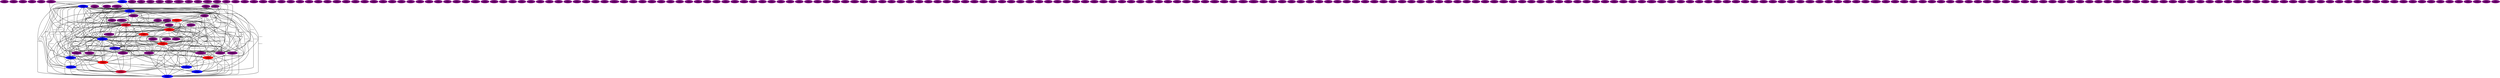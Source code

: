 graph breastw {
    edge[style=solid, penwidth="5", labeldistance="10"]
    00100001010 [label="00100001010\ncardinality 1\nradius 0.00000000e+00\nlfd 1.00000000e+00", color="#7E0080", style="filled"]
    001001010101001010 [label="001001010101001010\ncardinality 1\nradius 0.00000000e+00\nlfd 1.00000000e+00", color="#7E0080", style="filled"]
    010010100101001 [label="010010100101001\ncardinality 1\nradius 0.00000000e+00\nlfd 1.00000000e+00", color="#7E0080", style="filled"]
    01010100100 [label="01010100100\ncardinality 1\nradius 0.00000000e+00\nlfd 1.00000000e+00", color="#7E0080", style="filled"]
    00101010010010 [label="00101010010010\ncardinality 1\nradius 0.00000000e+00\nlfd 1.00000000e+00", color="#7E0080", style="filled"]
    0101010101010100100001 [label="0101010101010100100001\ncardinality 1\nradius 0.00000000e+00\nlfd 1.00000000e+00", color="#7E0080", style="filled"]
    00100010010 [label="00100010010\ncardinality 1\nradius 0.00000000e+00\nlfd 1.00000000e+00", color="#7E0080", style="filled"]
    000001 [label="000001\ncardinality 1\nradius 0.00000000e+00\nlfd 1.00000000e+00", color="#7E0080", style="filled"]
    0101001000101 [label="0101001000101\ncardinality 1\nradius 0.00000000e+00\nlfd 1.00000000e+00", color="#7E0080", style="filled"]
    00100101000 [label="00100101000\ncardinality 1\nradius 0.00000000e+00\nlfd 1.00000000e+00", color="#7E0080", style="filled"]
    0010010000101 [label="0010010000101\ncardinality 1\nradius 0.00000000e+00\nlfd 1.00000000e+00", color="#7E0080", style="filled"]
    00101010101010101010101 [label="00101010101010101010101\ncardinality 1\nradius 0.00000000e+00\nlfd 1.00000000e+00", color="#7E0080", style="filled"]
    01010101010101010100001 [label="01010101010101010100001\ncardinality 1\nradius 0.00000000e+00\nlfd 1.00000000e+00", color="#7E0080", style="filled"]
    010001000 [label="010001000\ncardinality 1\nradius 0.00000000e+00\nlfd 1.00000000e+00", color="#7E0080", style="filled"]
    001010101010101001 [label="001010101010101001\ncardinality 1\nradius 0.00000000e+00\nlfd 1.00000000e+00", color="#7E0080", style="filled"]
    001010010101010101010 [label="001010010101010101010\ncardinality 1\nradius 0.00000000e+00\nlfd 1.00000000e+00", color="#7E0080", style="filled"]
    01001010101010010 [label="01001010101010010\ncardinality 1\nradius 0.00000000e+00\nlfd 1.00000000e+00", color="#7E0080", style="filled"]
    00100100100 [label="00100100100\ncardinality 1\nradius 0.00000000e+00\nlfd 1.00000000e+00", color="#7E0080", style="filled"]
    01000010101010101 [label="01000010101010101\ncardinality 1\nradius 0.00000000e+00\nlfd 1.00000000e+00", color="#7E0080", style="filled"]
    010001010 [label="010001010\ncardinality 1\nradius 0.00000000e+00\nlfd 1.00000000e+00", color="#7E0080", style="filled"]
    01001000 [label="01001000\ncardinality 1\nradius 0.00000000e+00\nlfd 1.00000000e+00", color="#7E0080", style="filled"]
    0010001010010 [label="0010001010010\ncardinality 1\nradius 0.00000000e+00\nlfd 1.00000000e+00", color="#7E0080", style="filled"]
    0101010100 [label="0101010100\ncardinality 1\nradius 0.00000000e+00\nlfd 1.00000000e+00", color="#7E0080", style="filled"]
    01001010100010 [label="01001010100010\ncardinality 1\nradius 0.00000000e+00\nlfd 1.00000000e+00", color="#7E0080", style="filled"]
    010010100010 [label="010010100010\ncardinality 1\nradius 0.00000000e+00\nlfd 1.00000000e+00", color="#7E0080", style="filled"]
    01010100010 [label="01010100010\ncardinality 1\nradius 0.00000000e+00\nlfd 1.00000000e+00", color="#7E0080", style="filled"]
    010101010010 [label="010101010010\ncardinality 1\nradius 0.00000000e+00\nlfd 1.00000000e+00", color="#7E0080", style="filled"]
    01010010101010101 [label="01010010101010101\ncardinality 1\nradius 0.00000000e+00\nlfd 1.00000000e+00", color="#7E0080", style="filled"]
    010010101010101010 [label="010010101010101010\ncardinality 1\nradius 0.00000000e+00\nlfd 1.00000000e+00", color="#7E0080", style="filled"]
    010101010010101010 [label="010101010010101010\ncardinality 1\nradius 0.00000000e+00\nlfd 1.00000000e+00", color="#7E0080", style="filled"]
    00100101010101001010 [label="00100101010101001010\ncardinality 1\nradius 0.00000000e+00\nlfd 1.00000000e+00", color="#7E0080", style="filled"]
    010010100101010 [label="010010100101010\ncardinality 1\nradius 0.00000000e+00\nlfd 1.00000000e+00", color="#7E0080", style="filled"]
    0100010101001 [label="0100010101001\ncardinality 2\nradius 0.00000000e+00\nlfd 1.00000000e+00", color="#7E0080", style="filled"]
    0100010010100 [label="0100010010100\ncardinality 1\nradius 0.00000000e+00\nlfd 1.00000000e+00", color="#7E0080", style="filled"]
    00101010100101010 [label="00101010100101010\ncardinality 1\nradius 0.00000000e+00\nlfd 1.00000000e+00", color="#7E0080", style="filled"]
    001010000 [label="001010000\ncardinality 1\nradius 0.00000000e+00\nlfd 1.00000000e+00", color="#7E0080", style="filled"]
    010100100010 [label="010100100010\ncardinality 1\nradius 0.00000000e+00\nlfd 1.00000000e+00", color="#7E0080", style="filled"]
    01010100100101 [label="01010100100101\ncardinality 1\nradius 0.00000000e+00\nlfd 1.00000000e+00", color="#7E0080", style="filled"]
    0100010001 [label="0100010001\ncardinality 1\nradius 0.00000000e+00\nlfd 1.00000000e+00", color="#7E0080", style="filled"]
    001010010001 [label="001010010001\ncardinality 1\nradius 0.00000000e+00\nlfd 1.00000000e+00", color="#7E0080", style="filled"]
    01010100101010 [label="01010100101010\ncardinality 1\nradius 0.00000000e+00\nlfd 1.00000000e+00", color="#7E0080", style="filled"]
    00101010010010101 [label="00101010010010101\ncardinality 1\nradius 0.00000000e+00\nlfd 1.00000000e+00", color="#7E0080", style="filled"]
    000101010101 [label="000101010101\ncardinality 1\nradius 0.00000000e+00\nlfd 1.00000000e+00", color="#7E0080", style="filled"]
    00101010001010101 [label="00101010001010101\ncardinality 1\nradius 0.00000000e+00\nlfd 1.00000000e+00", color="#7E0080", style="filled"]
    00100100010010 [label="00100100010010\ncardinality 1\nradius 0.00000000e+00\nlfd 1.00000000e+00", color="#7E0080", style="filled"]
    010101010100101010101 [label="010101010100101010101\ncardinality 1\nradius 0.00000000e+00\nlfd 1.00000000e+00", color="#7E0080", style="filled"]
    010101010101010010100101 [label="010101010101010010100101\ncardinality 14\nradius 3.87298335e+00\nlfd 1.48542683e+00", color="#FE0000", style="filled"]
    0010101010101001 [label="0010101010101001\ncardinality 1\nradius 0.00000000e+00\nlfd 1.00000000e+00", color="#7E0080", style="filled"]
    001001010101010010 [label="001001010101010010\ncardinality 1\nradius 0.00000000e+00\nlfd 1.00000000e+00", color="#7E0080", style="filled"]
    0010010100101010 [label="0010010100101010\ncardinality 1\nradius 0.00000000e+00\nlfd 1.00000000e+00", color="#7E0080", style="filled"]
    01001001010 [label="01001001010\ncardinality 1\nradius 0.00000000e+00\nlfd 1.00000000e+00", color="#7E0080", style="filled"]
    010010101001010101 [label="010010101001010101\ncardinality 1\nradius 0.00000000e+00\nlfd 1.00000000e+00", color="#7E0080", style="filled"]
    010101010101010010010101 [label="010101010101010010010101\ncardinality 22\nradius 4.35889894e+00\nlfd 6.52076697e-01", color="#0400FA", style="filled"]
    0101010101010100101000 [label="0101010101010100101000\ncardinality 2\nradius 2.23606798e+00\nlfd 1.00000000e+00", color="#7E0080", style="filled"]
    0010010100100101 [label="0010010100100101\ncardinality 1\nradius 0.00000000e+00\nlfd 1.00000000e+00", color="#7E0080", style="filled"]
    010101001010 [label="010101001010\ncardinality 1\nradius 0.00000000e+00\nlfd 1.00000000e+00", color="#7E0080", style="filled"]
    00010101010 [label="00010101010\ncardinality 1\nradius 0.00000000e+00\nlfd 1.00000000e+00", color="#7E0080", style="filled"]
    00100010101001 [label="00100010101001\ncardinality 1\nradius 0.00000000e+00\nlfd 1.00000000e+00", color="#7E0080", style="filled"]
    010010100101010101 [label="010010100101010101\ncardinality 1\nradius 0.00000000e+00\nlfd 1.00000000e+00", color="#7E0080", style="filled"]
    0010010101010010101 [label="0010010101010010101\ncardinality 1\nradius 0.00000000e+00\nlfd 1.00000000e+00", color="#7E0080", style="filled"]
    0101010101010100101010101 [label="0101010101010100101010101\ncardinality 16\nradius 3.46410162e+00\nlfd 8.30074999e-01", color="#2500D9", style="filled"]
    0001001 [label="0001001\ncardinality 1\nradius 0.00000000e+00\nlfd 1.00000000e+00", color="#7E0080", style="filled"]
    00101010010100101 [label="00101010010100101\ncardinality 1\nradius 0.00000000e+00\nlfd 1.00000000e+00", color="#7E0080", style="filled"]
    00101000101001 [label="00101000101001\ncardinality 1\nradius 0.00000000e+00\nlfd 1.00000000e+00", color="#7E0080", style="filled"]
    0100010101010101010101 [label="0100010101010101010101\ncardinality 1\nradius 0.00000000e+00\nlfd 1.00000000e+00", color="#7E0080", style="filled"]
    001001000010 [label="001001000010\ncardinality 1\nradius 0.00000000e+00\nlfd 1.00000000e+00", color="#7E0080", style="filled"]
    0101010101000 [label="0101010101000\ncardinality 1\nradius 0.00000000e+00\nlfd 1.00000000e+00", color="#7E0080", style="filled"]
    010010100010101 [label="010010100010101\ncardinality 1\nradius 0.00000000e+00\nlfd 1.00000000e+00", color="#7E0080", style="filled"]
    00101010101010101010 [label="00101010101010101010\ncardinality 1\nradius 0.00000000e+00\nlfd 1.00000000e+00", color="#7E0080", style="filled"]
    010010101001010 [label="010010101001010\ncardinality 1\nradius 0.00000000e+00\nlfd 1.00000000e+00", color="#7E0080", style="filled"]
    01000010101010 [label="01000010101010\ncardinality 1\nradius 0.00000000e+00\nlfd 1.00000000e+00", color="#7E0080", style="filled"]
    0010101010100101010 [label="0010101010100101010\ncardinality 1\nradius 0.00000000e+00\nlfd 1.00000000e+00", color="#7E0080", style="filled"]
    010010010101 [label="010010010101\ncardinality 1\nradius 0.00000000e+00\nlfd 1.00000000e+00", color="#7E0080", style="filled"]
    001000100101 [label="001000100101\ncardinality 1\nradius 0.00000000e+00\nlfd 1.00000000e+00", color="#7E0080", style="filled"]
    01000101010001 [label="01000101010001\ncardinality 1\nradius 0.00000000e+00\nlfd 1.00000000e+00", color="#7E0080", style="filled"]
    00101000101010 [label="00101000101010\ncardinality 1\nradius 0.00000000e+00\nlfd 1.00000000e+00", color="#7E0080", style="filled"]
    000101010 [label="000101010\ncardinality 1\nradius 0.00000000e+00\nlfd 1.00000000e+00", color="#7E0080", style="filled"]
    010101001010101 [label="010101001010101\ncardinality 1\nradius 0.00000000e+00\nlfd 1.00000000e+00", color="#7E0080", style="filled"]
    010101010101010101010100 [label="010101010101010101010100\ncardinality 5\nradius 1.73205081e+00\nlfd 2.32192809e+00", color="#FE0000", style="filled"]
    001010010010 [label="001010010010\ncardinality 1\nradius 0.00000000e+00\nlfd 1.00000000e+00", color="#7E0080", style="filled"]
    001001000101010 [label="001001000101010\ncardinality 1\nradius 0.00000000e+00\nlfd 1.00000000e+00", color="#7E0080", style="filled"]
    010101010101010010000 [label="010101010101010010000\ncardinality 1\nradius 0.00000000e+00\nlfd 1.00000000e+00", color="#7E0080", style="filled"]
    01001001001 [label="01001001001\ncardinality 1\nradius 0.00000000e+00\nlfd 1.00000000e+00", color="#7E0080", style="filled"]
    0101010101010010 [label="0101010101010010\ncardinality 1\nradius 0.00000000e+00\nlfd 1.00000000e+00", color="#7E0080", style="filled"]
    010101010101001010 [label="010101010101001010\ncardinality 1\nradius 0.00000000e+00\nlfd 1.00000000e+00", color="#7E0080", style="filled"]
    0100100100 [label="0100100100\ncardinality 1\nradius 0.00000000e+00\nlfd 1.00000000e+00", color="#7E0080", style="filled"]
    01010101010001010 [label="01010101010001010\ncardinality 1\nradius 0.00000000e+00\nlfd 1.00000000e+00", color="#7E0080", style="filled"]
    001001000100101 [label="001001000100101\ncardinality 1\nradius 0.00000000e+00\nlfd 1.00000000e+00", color="#7E0080", style="filled"]
    01010101010101010101010101 [label="01010101010101010101010101\ncardinality 94\nradius 2.23606798e+00\nlfd 6.23851514e-01", color="#0200FC", style="filled"]
    0100101010101010 [label="0100101010101010\ncardinality 1\nradius 0.00000000e+00\nlfd 1.00000000e+00", color="#7E0080", style="filled"]
    0010100101001010 [label="0010100101001010\ncardinality 1\nradius 0.00000000e+00\nlfd 1.00000000e+00", color="#7E0080", style="filled"]
    00101010100010 [label="00101010100010\ncardinality 1\nradius 0.00000000e+00\nlfd 1.00000000e+00", color="#7E0080", style="filled"]
    0101010101010101010100101 [label="0101010101010101010100101\ncardinality 2\nradius 1.41421356e+00\nlfd 1.00000000e+00", color="#7E0080", style="filled"]
    0100010101010101010 [label="0100010101010101010\ncardinality 1\nradius 0.00000000e+00\nlfd 1.00000000e+00", color="#7E0080", style="filled"]
    01001010010101010 [label="01001010010101010\ncardinality 1\nradius 0.00000000e+00\nlfd 1.00000000e+00", color="#7E0080", style="filled"]
    00100101010101010101 [label="00100101010101010101\ncardinality 1\nradius 0.00000000e+00\nlfd 1.00000000e+00", color="#7E0080", style="filled"]
    01010101001010101010 [label="01010101001010101010\ncardinality 1\nradius 0.00000000e+00\nlfd 1.00000000e+00", color="#7E0080", style="filled"]
    01010001010 [label="01010001010\ncardinality 1\nradius 0.00000000e+00\nlfd 1.00000000e+00", color="#7E0080", style="filled"]
    0101010001010 [label="0101010001010\ncardinality 1\nradius 0.00000000e+00\nlfd 1.00000000e+00", color="#7E0080", style="filled"]
    00100000101 [label="00100000101\ncardinality 1\nradius 0.00000000e+00\nlfd 1.00000000e+00", color="#7E0080", style="filled"]
    0000101 [label="0000101\ncardinality 1\nradius 0.00000000e+00\nlfd 1.00000000e+00", color="#7E0080", style="filled"]
    0100000 [label="0100000\ncardinality 1\nradius 0.00000000e+00\nlfd 1.00000000e+00", color="#7E0080", style="filled"]
    001010100101010 [label="001010100101010\ncardinality 1\nradius 0.00000000e+00\nlfd 1.00000000e+00", color="#7E0080", style="filled"]
    0100010101010100 [label="0100010101010100\ncardinality 1\nradius 0.00000000e+00\nlfd 1.00000000e+00", color="#7E0080", style="filled"]
    0101010101010001 [label="0101010101010001\ncardinality 1\nradius 0.00000000e+00\nlfd 1.00000000e+00", color="#7E0080", style="filled"]
    001001010100101 [label="001001010100101\ncardinality 1\nradius 0.00000000e+00\nlfd 1.00000000e+00", color="#7E0080", style="filled"]
    00101010100100 [label="00101010100100\ncardinality 1\nradius 0.00000000e+00\nlfd 1.00000000e+00", color="#7E0080", style="filled"]
    00100010100101 [label="00100010100101\ncardinality 1\nradius 0.00000000e+00\nlfd 1.00000000e+00", color="#7E0080", style="filled"]
    0010100100101 [label="0010100100101\ncardinality 1\nradius 0.00000000e+00\nlfd 1.00000000e+00", color="#7E0080", style="filled"]
    0100010101010 [label="0100010101010\ncardinality 1\nradius 0.00000000e+00\nlfd 1.00000000e+00", color="#7E0080", style="filled"]
    010101010010100 [label="010101010010100\ncardinality 1\nradius 0.00000000e+00\nlfd 1.00000000e+00", color="#7E0080", style="filled"]
    010010101000 [label="010010101000\ncardinality 1\nradius 0.00000000e+00\nlfd 1.00000000e+00", color="#7E0080", style="filled"]
    00101001000 [label="00101001000\ncardinality 1\nradius 0.00000000e+00\nlfd 1.00000000e+00", color="#7E0080", style="filled"]
    01010101010101001010010 [label="01010101010101001010010\ncardinality 9\nradius 4.00000000e+00\nlfd 1.16992500e+00", color="#D80026", style="filled"]
    01010101010101001010001 [label="01010101010101001010001\ncardinality 15\nradius 3.31662479e+00\nlfd 2.32192809e+00", color="#FE0000", style="filled"]
    01010101010101001001001 [label="01010101010101001001001\ncardinality 1\nradius 0.00000000e+00\nlfd 1.00000000e+00", color="#7E0080", style="filled"]
    00101001010100101 [label="00101001010100101\ncardinality 1\nradius 0.00000000e+00\nlfd 1.00000000e+00", color="#7E0080", style="filled"]
    0101010010010 [label="0101010010010\ncardinality 1\nradius 0.00000000e+00\nlfd 1.00000000e+00", color="#7E0080", style="filled"]
    001001010101000 [label="001001010101000\ncardinality 1\nradius 0.00000000e+00\nlfd 1.00000000e+00", color="#7E0080", style="filled"]
    010100101010 [label="010100101010\ncardinality 1\nradius 0.00000000e+00\nlfd 1.00000000e+00", color="#7E0080", style="filled"]
    01010101010101010010 [label="01010101010101010010\ncardinality 1\nradius 0.00000000e+00\nlfd 1.00000000e+00", color="#7E0080", style="filled"]
    010101010101010101001001 [label="010101010101010101001001\ncardinality 27\nradius 1.41421356e+00\nlfd 1.43295941e+00", color="#FD0001", style="filled"]
    00101010100001 [label="00101010100001\ncardinality 1\nradius 0.00000000e+00\nlfd 1.00000000e+00", color="#7E0080", style="filled"]
    001010101001001 [label="001010101001001\ncardinality 1\nradius 0.00000000e+00\nlfd 1.00000000e+00", color="#7E0080", style="filled"]
    01001010100101010 [label="01001010100101010\ncardinality 1\nradius 0.00000000e+00\nlfd 1.00000000e+00", color="#7E0080", style="filled"]
    001010010101010010 [label="001010010101010010\ncardinality 1\nradius 0.00000000e+00\nlfd 1.00000000e+00", color="#7E0080", style="filled"]
    010101010010101010101 [label="010101010010101010101\ncardinality 2\nradius 0.00000000e+00\nlfd 1.00000000e+00", color="#7E0080", style="filled"]
    01010101010010 [label="01010101010010\ncardinality 1\nradius 0.00000000e+00\nlfd 1.00000000e+00", color="#7E0080", style="filled"]
    0100101010010 [label="0100101010010\ncardinality 1\nradius 0.00000000e+00\nlfd 1.00000000e+00", color="#7E0080", style="filled"]
    001001000101001 [label="001001000101001\ncardinality 1\nradius 0.00000000e+00\nlfd 1.00000000e+00", color="#7E0080", style="filled"]
    010010101010100 [label="010010101010100\ncardinality 1\nradius 0.00000000e+00\nlfd 1.00000000e+00", color="#7E0080", style="filled"]
    001001001010101001 [label="001001001010101001\ncardinality 1\nradius 0.00000000e+00\nlfd 1.00000000e+00", color="#7E0080", style="filled"]
    0101000100 [label="0101000100\ncardinality 1\nradius 0.00000000e+00\nlfd 1.00000000e+00", color="#7E0080", style="filled"]
    01010100001 [label="01010100001\ncardinality 1\nradius 0.00000000e+00\nlfd 1.00000000e+00", color="#7E0080", style="filled"]
    0100101010100 [label="0100101010100\ncardinality 1\nradius 0.00000000e+00\nlfd 1.00000000e+00", color="#7E0080", style="filled"]
    0010000010 [label="0010000010\ncardinality 1\nradius 0.00000000e+00\nlfd 1.00000000e+00", color="#7E0080", style="filled"]
    01001010001010 [label="01001010001010\ncardinality 1\nradius 0.00000000e+00\nlfd 1.00000000e+00", color="#7E0080", style="filled"]
    001010101010100 [label="001010101010100\ncardinality 1\nradius 0.00000000e+00\nlfd 1.00000000e+00", color="#7E0080", style="filled"]
    0010010101010100 [label="0010010101010100\ncardinality 1\nradius 0.00000000e+00\nlfd 1.00000000e+00", color="#7E0080", style="filled"]
    00101010101001010101 [label="00101010101001010101\ncardinality 1\nradius 0.00000000e+00\nlfd 1.00000000e+00", color="#7E0080", style="filled"]
    01000010100 [label="01000010100\ncardinality 1\nradius 0.00000000e+00\nlfd 1.00000000e+00", color="#7E0080", style="filled"]
    0010010010101010100 [label="0010010010101010100\ncardinality 1\nradius 0.00000000e+00\nlfd 1.00000000e+00", color="#7E0080", style="filled"]
    010101010100010101 [label="010101010100010101\ncardinality 1\nradius 0.00000000e+00\nlfd 1.00000000e+00", color="#7E0080", style="filled"]
    010101010101010100101 [label="010101010101010100101\ncardinality 1\nradius 0.00000000e+00\nlfd 1.00000000e+00", color="#7E0080", style="filled"]
    0010001010101010 [label="0010001010101010\ncardinality 1\nradius 0.00000000e+00\nlfd 1.00000000e+00", color="#7E0080", style="filled"]
    00101010101010100 [label="00101010101010100\ncardinality 1\nradius 0.00000000e+00\nlfd 1.00000000e+00", color="#7E0080", style="filled"]
    0101010101010100100100 [label="0101010101010100100100\ncardinality 1\nradius 0.00000000e+00\nlfd 1.00000000e+00", color="#7E0080", style="filled"]
    00101001010101010101010 [label="00101001010101010101010\ncardinality 1\nradius 0.00000000e+00\nlfd 1.00000000e+00", color="#7E0080", style="filled"]
    01010001001 [label="01010001001\ncardinality 1\nradius 0.00000000e+00\nlfd 1.00000000e+00", color="#7E0080", style="filled"]
    01001000101 [label="01001000101\ncardinality 1\nradius 0.00000000e+00\nlfd 1.00000000e+00", color="#7E0080", style="filled"]
    00100100101010101010 [label="00100100101010101010\ncardinality 1\nradius 0.00000000e+00\nlfd 1.00000000e+00", color="#7E0080", style="filled"]
    010010100001 [label="010010100001\ncardinality 1\nradius 0.00000000e+00\nlfd 1.00000000e+00", color="#7E0080", style="filled"]
    00101000010 [label="00101000010\ncardinality 1\nradius 0.00000000e+00\nlfd 1.00000000e+00", color="#7E0080", style="filled"]
    001010101010101010 [label="001010101010101010\ncardinality 1\nradius 0.00000000e+00\nlfd 1.00000000e+00", color="#7E0080", style="filled"]
    00101001010010 [label="00101001010010\ncardinality 1\nradius 0.00000000e+00\nlfd 1.00000000e+00", color="#7E0080", style="filled"]
    001001010100 [label="001001010100\ncardinality 1\nradius 0.00000000e+00\nlfd 1.00000000e+00", color="#7E0080", style="filled"]
    0101001010101010 [label="0101001010101010\ncardinality 1\nradius 0.00000000e+00\nlfd 1.00000000e+00", color="#7E0080", style="filled"]
    010101010101010001 [label="010101010101010001\ncardinality 1\nradius 0.00000000e+00\nlfd 1.00000000e+00", color="#7E0080", style="filled"]
    01010101010101001010100 [label="01010101010101001010100\ncardinality 3\nradius 2.23606798e+00\nlfd 1.58496250e+00", color="#FE0000", style="filled"]
    001010101010001 [label="001010101010001\ncardinality 1\nradius 0.00000000e+00\nlfd 1.00000000e+00", color="#7E0080", style="filled"]
    00100101000101 [label="00100101000101\ncardinality 1\nradius 0.00000000e+00\nlfd 1.00000000e+00", color="#7E0080", style="filled"]
    01010101010101001001010 [label="01010101010101001001010\ncardinality 1\nradius 0.00000000e+00\nlfd 1.00000000e+00", color="#7E0080", style="filled"]
    0010101010000 [label="0010101010000\ncardinality 1\nradius 0.00000000e+00\nlfd 1.00000000e+00", color="#7E0080", style="filled"]
    0100101001001 [label="0100101001001\ncardinality 1\nradius 0.00000000e+00\nlfd 1.00000000e+00", color="#7E0080", style="filled"]
    00101010001001 [label="00101010001001\ncardinality 1\nradius 0.00000000e+00\nlfd 1.00000000e+00", color="#7E0080", style="filled"]
    01001010101010101010 [label="01001010101010101010\ncardinality 1\nradius 0.00000000e+00\nlfd 1.00000000e+00", color="#7E0080", style="filled"]
    01010010010 [label="01010010010\ncardinality 1\nradius 0.00000000e+00\nlfd 1.00000000e+00", color="#7E0080", style="filled"]
    01010010100101 [label="01010010100101\ncardinality 1\nradius 0.00000000e+00\nlfd 1.00000000e+00", color="#7E0080", style="filled"]
    0010101000100 [label="0010101000100\ncardinality 1\nradius 0.00000000e+00\nlfd 1.00000000e+00", color="#7E0080", style="filled"]
    0001010 [label="0001010\ncardinality 1\nradius 0.00000000e+00\nlfd 1.00000000e+00", color="#7E0080", style="filled"]
    010101010100010 [label="010101010100010\ncardinality 1\nradius 0.00000000e+00\nlfd 1.00000000e+00", color="#7E0080", style="filled"]
    00101001010100 [label="00101001010100\ncardinality 1\nradius 0.00000000e+00\nlfd 1.00000000e+00", color="#7E0080", style="filled"]
    00100100010100 [label="00100100010100\ncardinality 1\nradius 0.00000000e+00\nlfd 1.00000000e+00", color="#7E0080", style="filled"]
    0010101001010010 [label="0010101001010010\ncardinality 1\nradius 0.00000000e+00\nlfd 1.00000000e+00", color="#7E0080", style="filled"]
    001010010101010100 [label="001010010101010100\ncardinality 1\nradius 0.00000000e+00\nlfd 1.00000000e+00", color="#7E0080", style="filled"]
    0100010101010100101 [label="0100010101010100101\ncardinality 1\nradius 0.00000000e+00\nlfd 1.00000000e+00", color="#7E0080", style="filled"]
    00100100101010101001 [label="00100100101010101001\ncardinality 1\nradius 0.00000000e+00\nlfd 1.00000000e+00", color="#7E0080", style="filled"]
    001000010 [label="001000010\ncardinality 1\nradius 0.00000000e+00\nlfd 1.00000000e+00", color="#7E0080", style="filled"]
    0010010001010101 [label="0010010001010101\ncardinality 1\nradius 0.00000000e+00\nlfd 1.00000000e+00", color="#7E0080", style="filled"]
    0100010101000 [label="0100010101000\ncardinality 1\nradius 0.00000000e+00\nlfd 1.00000000e+00", color="#7E0080", style="filled"]
    00100100101010010 [label="00100100101010010\ncardinality 1\nradius 0.00000000e+00\nlfd 1.00000000e+00", color="#7E0080", style="filled"]
    0101010101010101010101010 [label="0101010101010101010101010\ncardinality 71\nradius 2.23606798e+00\nlfd 4.21826665e-01", color="#0000FE", style="filled"]
    010101010101000 [label="010101010101000\ncardinality 1\nradius 0.00000000e+00\nlfd 1.00000000e+00", color="#7E0080", style="filled"]
    01010101010101010100010 [label="01010101010101010100010\ncardinality 1\nradius 0.00000000e+00\nlfd 1.00000000e+00", color="#7E0080", style="filled"]
    001010101001010 [label="001010101001010\ncardinality 1\nradius 0.00000000e+00\nlfd 1.00000000e+00", color="#7E0080", style="filled"]
    00100010101010 [label="00100010101010\ncardinality 1\nradius 0.00000000e+00\nlfd 1.00000000e+00", color="#7E0080", style="filled"]
    001001010010010 [label="001001010010010\ncardinality 1\nradius 0.00000000e+00\nlfd 1.00000000e+00", color="#7E0080", style="filled"]
    0010010001000 [label="0010010001000\ncardinality 1\nradius 0.00000000e+00\nlfd 1.00000000e+00", color="#7E0080", style="filled"]
    00101000100 [label="00101000100\ncardinality 1\nradius 0.00000000e+00\nlfd 1.00000000e+00", color="#7E0080", style="filled"]
    010101010010101001 [label="010101010010101001\ncardinality 1\nradius 0.00000000e+00\nlfd 1.00000000e+00", color="#7E0080", style="filled"]
    010000101001 [label="010000101001\ncardinality 1\nradius 0.00000000e+00\nlfd 1.00000000e+00", color="#7E0080", style="filled"]
    001001010101010100 [label="001001010101010100\ncardinality 1\nradius 0.00000000e+00\nlfd 1.00000000e+00", color="#7E0080", style="filled"]
    000010 [label="000010\ncardinality 1\nradius 0.00000000e+00\nlfd 1.00000000e+00", color="#7E0080", style="filled"]
    0010010100010 [label="0010010100010\ncardinality 1\nradius 0.00000000e+00\nlfd 1.00000000e+00", color="#7E0080", style="filled"]
    0010101010101010101010 [label="0010101010101010101010\ncardinality 1\nradius 0.00000000e+00\nlfd 1.00000000e+00", color="#7E0080", style="filled"]
    001001010101010010101 [label="001001010101010010101\ncardinality 1\nradius 0.00000000e+00\nlfd 1.00000000e+00", color="#7E0080", style="filled"]
    00101001010101001010 [label="00101001010101001010\ncardinality 1\nradius 0.00000000e+00\nlfd 1.00000000e+00", color="#7E0080", style="filled"]
    0010001010100 [label="0010001010100\ncardinality 1\nradius 0.00000000e+00\nlfd 1.00000000e+00", color="#7E0080", style="filled"]
    00100101010010 [label="00100101010010\ncardinality 1\nradius 0.00000000e+00\nlfd 1.00000000e+00", color="#7E0080", style="filled"]
    010101010101010010101010 [label="010101010101010010101010\ncardinality 12\nradius 3.74165739e+00\nlfd 2.00000000e+00", color="#FE0000", style="filled"]
    00100010100 [label="00100010100\ncardinality 1\nradius 0.00000000e+00\nlfd 1.00000000e+00", color="#7E0080", style="filled"]
    010001010101010010 [label="010001010101010010\ncardinality 1\nradius 0.00000000e+00\nlfd 1.00000000e+00", color="#7E0080", style="filled"]
    001010101000101 [label="001010101000101\ncardinality 1\nradius 0.00000000e+00\nlfd 1.00000000e+00", color="#7E0080", style="filled"]
    0100100010 [label="0100100010\ncardinality 1\nradius 0.00000000e+00\nlfd 1.00000000e+00", color="#7E0080", style="filled"]
    0010010101010101001 [label="0010010101010101001\ncardinality 1\nradius 0.00000000e+00\nlfd 1.00000000e+00", color="#7E0080", style="filled"]
    010000100 [label="010000100\ncardinality 1\nradius 0.00000000e+00\nlfd 1.00000000e+00", color="#7E0080", style="filled"]
    01001010000 [label="01001010000\ncardinality 1\nradius 0.00000000e+00\nlfd 1.00000000e+00", color="#7E0080", style="filled"]
    0010010101010010 [label="0010010101010010\ncardinality 1\nradius 0.00000000e+00\nlfd 1.00000000e+00", color="#7E0080", style="filled"]
    010000101010 [label="010000101010\ncardinality 1\nradius 0.00000000e+00\nlfd 1.00000000e+00", color="#7E0080", style="filled"]
    01010010101010 [label="01010010101010\ncardinality 1\nradius 0.00000000e+00\nlfd 1.00000000e+00", color="#7E0080", style="filled"]
    0010010000 [label="0010010000\ncardinality 1\nradius 0.00000000e+00\nlfd 1.00000000e+00", color="#7E0080", style="filled"]
    00101010010100 [label="00101010010100\ncardinality 1\nradius 0.00000000e+00\nlfd 1.00000000e+00", color="#7E0080", style="filled"]
    001010010101010010101 [label="001010010101010010101\ncardinality 1\nradius 0.00000000e+00\nlfd 1.00000000e+00", color="#7E0080", style="filled"]
    00101010101000 [label="00101010101000\ncardinality 1\nradius 0.00000000e+00\nlfd 1.00000000e+00", color="#7E0080", style="filled"]
    01000101010101010 [label="01000101010101010\ncardinality 1\nradius 0.00000000e+00\nlfd 1.00000000e+00", color="#7E0080", style="filled"]
    010101010101010101000101 [label="010101010101010101000101\ncardinality 12\nradius 1.41421356e+00\nlfd 4.15037499e-01", color="#0000FE", style="filled"]
    00000 [label="00000\ncardinality 1\nradius 0.00000000e+00\nlfd 1.00000000e+00", color="#7E0080", style="filled"]
    01000100101001 [label="01000100101001\ncardinality 1\nradius 0.00000000e+00\nlfd 1.00000000e+00", color="#7E0080", style="filled"]
    0101010101010101010010101 [label="0101010101010101010010101\ncardinality 22\nradius 1.41421356e+00\nlfd 1.13750352e+00", color="#CB0033", style="filled"]
    0101000101010 [label="0101000101010\ncardinality 1\nradius 0.00000000e+00\nlfd 1.00000000e+00", color="#7E0080", style="filled"]
    0101001010010 [label="0101001010010\ncardinality 1\nradius 0.00000000e+00\nlfd 1.00000000e+00", color="#7E0080", style="filled"]
    001010010101010101010101 [label="001010010101010101010101\ncardinality 1\nradius 0.00000000e+00\nlfd 1.00000000e+00", color="#7E0080", style="filled"]
    0100001001 [label="0100001001\ncardinality 1\nradius 0.00000000e+00\nlfd 1.00000000e+00", color="#7E0080", style="filled"]
    01010101001010010 [label="01010101001010010\ncardinality 1\nradius 0.00000000e+00\nlfd 1.00000000e+00", color="#7E0080", style="filled"]
    010101010101010101010001 [label="010101010101010101010001\ncardinality 1\nradius 0.00000000e+00\nlfd 1.00000000e+00", color="#7E0080", style="filled"]
    0010010101010101010 [label="0010010101010101010\ncardinality 1\nradius 0.00000000e+00\nlfd 1.00000000e+00", color="#7E0080", style="filled"]
    001000000 [label="001000000\ncardinality 1\nradius 0.00000000e+00\nlfd 1.00000000e+00", color="#7E0080", style="filled"]
    001010010100 [label="001010010100\ncardinality 1\nradius 0.00000000e+00\nlfd 1.00000000e+00", color="#7E0080", style="filled"]
    00101010010001 [label="00101010010001\ncardinality 1\nradius 0.00000000e+00\nlfd 1.00000000e+00", color="#7E0080", style="filled"]
    0010100101010101010 [label="0010100101010101010\ncardinality 1\nradius 0.00000000e+00\nlfd 1.00000000e+00", color="#7E0080", style="filled"]
    01010101010101010101000 [label="01010101010101010101000\ncardinality 1\nradius 0.00000000e+00\nlfd 1.00000000e+00", color="#7E0080", style="filled"]
    010010100100 [label="010010100100\ncardinality 1\nradius 0.00000000e+00\nlfd 1.00000000e+00", color="#7E0080", style="filled"]
    00100100101001 [label="00100100101001\ncardinality 1\nradius 0.00000000e+00\nlfd 1.00000000e+00", color="#7E0080", style="filled"]
    00100010101010101 [label="00100010101010101\ncardinality 1\nradius 0.00000000e+00\nlfd 1.00000000e+00", color="#7E0080", style="filled"]
    01010101010101000 [label="01010101010101000\ncardinality 1\nradius 0.00000000e+00\nlfd 1.00000000e+00", color="#7E0080", style="filled"]
    0010100101001010101 [label="0010100101001010101\ncardinality 1\nradius 0.00000000e+00\nlfd 1.00000000e+00", color="#7E0080", style="filled"]
    01010101010010101010 [label="01010101010010101010\ncardinality 1\nradius 0.00000000e+00\nlfd 1.00000000e+00", color="#7E0080", style="filled"]
    0101010101010101010101001 [label="0101010101010101010101001\ncardinality 34\nradius 2.00000000e+00\nlfd 3.32575339e-01", color="#0000FE", style="filled"]
    001000010101 [label="001000010101\ncardinality 2\nradius 0.00000000e+00\nlfd 1.00000000e+00", color="#7E0080", style="filled"]
    01010010100 [label="01010010100\ncardinality 1\nradius 0.00000000e+00\nlfd 1.00000000e+00", color="#7E0080", style="filled"]
    001001001010101010101 [label="001001001010101010101\ncardinality 1\nradius 0.00000000e+00\nlfd 1.00000000e+00", color="#7E0080", style="filled"]
    0101010000 [label="0101010000\ncardinality 1\nradius 0.00000000e+00\nlfd 1.00000000e+00", color="#7E0080", style="filled"]
    000100 [label="000100\ncardinality 1\nradius 0.00000000e+00\nlfd 1.00000000e+00", color="#7E0080", style="filled"]
    0010101001000 [label="0010101001000\ncardinality 1\nradius 0.00000000e+00\nlfd 1.00000000e+00", color="#7E0080", style="filled"]
    001010101010010 [label="001010101010010\ncardinality 1\nradius 0.00000000e+00\nlfd 1.00000000e+00", color="#7E0080", style="filled"]
    01010100010101 [label="01010100010101\ncardinality 1\nradius 0.00000000e+00\nlfd 1.00000000e+00", color="#7E0080", style="filled"]
    0010000001 [label="0010000001\ncardinality 1\nradius 0.00000000e+00\nlfd 1.00000000e+00", color="#7E0080", style="filled"]
    010101010101010100 [label="010101010101010100\ncardinality 1\nradius 0.00000000e+00\nlfd 1.00000000e+00", color="#7E0080", style="filled"]
    001010001010101 [label="001010001010101\ncardinality 1\nradius 0.00000000e+00\nlfd 1.00000000e+00", color="#7E0080", style="filled"]
    001010101001010101 [label="001010101001010101\ncardinality 1\nradius 0.00000000e+00\nlfd 1.00000000e+00", color="#7E0080", style="filled"]
    001001001010100101 [label="001001001010100101\ncardinality 1\nradius 0.00000000e+00\nlfd 1.00000000e+00", color="#7E0080", style="filled"]
    0101001001010 [label="0101001001010\ncardinality 1\nradius 0.00000000e+00\nlfd 1.00000000e+00", color="#7E0080", style="filled"]
    010010101010101010101 [label="010010101010101010101\ncardinality 1\nradius 0.00000000e+00\nlfd 1.00000000e+00", color="#7E0080", style="filled"]
    00100100101010100 [label="00100100101010100\ncardinality 1\nradius 0.00000000e+00\nlfd 1.00000000e+00", color="#7E0080", style="filled"]
    0010101001001010 [label="0010101001001010\ncardinality 1\nradius 0.00000000e+00\nlfd 1.00000000e+00", color="#7E0080", style="filled"]
    001001001001 [label="001001001001\ncardinality 1\nradius 0.00000000e+00\nlfd 1.00000000e+00", color="#7E0080", style="filled"]
    001010010100101010 [label="001010010100101010\ncardinality 1\nradius 0.00000000e+00\nlfd 1.00000000e+00", color="#7E0080", style="filled"]
    00101010001010 [label="00101010001010\ncardinality 1\nradius 0.00000000e+00\nlfd 1.00000000e+00", color="#7E0080", style="filled"]
    0010010100100 [label="0010010100100\ncardinality 1\nradius 0.00000000e+00\nlfd 1.00000000e+00", color="#7E0080", style="filled"]
    0101010101010100100010 [label="0101010101010100100010\ncardinality 3\nradius 2.44948974e+00\nlfd 5.84962501e-01", color="#0100FD", style="filled"]
    00100101001010 [label="00100101001010\ncardinality 1\nradius 0.00000000e+00\nlfd 1.00000000e+00", color="#7E0080", style="filled"]
    00100101001010101 [label="00100101001010101\ncardinality 1\nradius 0.00000000e+00\nlfd 1.00000000e+00", color="#7E0080", style="filled"]
    010101010101010010101001 [label="010101010101010010101001\ncardinality 13\nradius 4.00000000e+00\nlfd 3.78511623e-01", color="#0000FE", style="filled"]
    0101000 [label="0101000\ncardinality 1\nradius 0.00000000e+00\nlfd 1.00000000e+00", color="#7E0080", style="filled"]
    01010101010101001000101 [label="01010101010101001000101\ncardinality 11\nradius 3.00000000e+00\nlfd 6.52076697e-01", color="#0400FA", style="filled"]
    010101010101010101010010 [label="010101010101010101010010\ncardinality 1\nradius 0.00000000e+00\nlfd 1.00000000e+00", color="#7E0080", style="filled"]
    001010000101 [label="001010000101\ncardinality 2\nradius 0.00000000e+00\nlfd 1.00000000e+00", color="#7E0080", style="filled"]
    010010101010100101 [label="010010101010100101\ncardinality 1\nradius 0.00000000e+00\nlfd 1.00000000e+00", color="#7E0080", style="filled"]
    00100100010001 [label="00100100010001\ncardinality 1\nradius 0.00000000e+00\nlfd 1.00000000e+00", color="#7E0080", style="filled"]
    010001010101010101010 [label="010001010101010101010\ncardinality 1\nradius 0.00000000e+00\nlfd 1.00000000e+00", color="#7E0080", style="filled"]
    00101010101001010 [label="00101010101001010\ncardinality 1\nradius 0.00000000e+00\nlfd 1.00000000e+00", color="#7E0080", style="filled"]
    001010100101010101 [label="001010100101010101\ncardinality 1\nradius 0.00000000e+00\nlfd 1.00000000e+00", color="#7E0080", style="filled"]
    01010101001010100 [label="01010101001010100\ncardinality 1\nradius 0.00000000e+00\nlfd 1.00000000e+00", color="#7E0080", style="filled"]
    01000001 [label="01000001\ncardinality 1\nradius 0.00000000e+00\nlfd 1.00000000e+00", color="#7E0080", style="filled"]
    01001010010100 [label="01001010010100\ncardinality 1\nradius 0.00000000e+00\nlfd 1.00000000e+00", color="#7E0080", style="filled"]
    0101001000 [label="0101001000\ncardinality 1\nradius 0.00000000e+00\nlfd 1.00000000e+00", color="#7E0080", style="filled"]
    010001001010101 [label="010001001010101\ncardinality 1\nradius 0.00000000e+00\nlfd 1.00000000e+00", color="#7E0080", style="filled"]
    0010101000101010 [label="0010101000101010\ncardinality 1\nradius 0.00000000e+00\nlfd 1.00000000e+00", color="#7E0080", style="filled"]
    0010100101010100 [label="0010100101010100\ncardinality 1\nradius 0.00000000e+00\nlfd 1.00000000e+00", color="#7E0080", style="filled"]
    0010010101010001 [label="0010010101010001\ncardinality 1\nradius 0.00000000e+00\nlfd 1.00000000e+00", color="#7E0080", style="filled"]
    0010100101010101001 [label="0010100101010101001\ncardinality 1\nradius 0.00000000e+00\nlfd 1.00000000e+00", color="#7E0080", style="filled"]
    01000100101010 [label="01000100101010\ncardinality 1\nradius 0.00000000e+00\nlfd 1.00000000e+00", color="#7E0080", style="filled"]
    01010010010101 [label="01010010010101\ncardinality 1\nradius 0.00000000e+00\nlfd 1.00000000e+00", color="#7E0080", style="filled"]
    01010001010101 [label="01010001010101\ncardinality 1\nradius 0.00000000e+00\nlfd 1.00000000e+00", color="#7E0080", style="filled"]
    0100001010101010 [label="0100001010101010\ncardinality 1\nradius 0.00000000e+00\nlfd 1.00000000e+00", color="#7E0080", style="filled"]
    0010100101010010 [label="0010100101010010\ncardinality 1\nradius 0.00000000e+00\nlfd 1.00000000e+00", color="#7E0080", style="filled"]
    010010101000101 [label="010010101000101\ncardinality 1\nradius 0.00000000e+00\nlfd 1.00000000e+00", color="#7E0080", style="filled"]
    0100010010 [label="0100010010\ncardinality 1\nradius 0.00000000e+00\nlfd 1.00000000e+00", color="#7E0080", style="filled"]
    010101010100101010 [label="010101010100101010\ncardinality 1\nradius 0.00000000e+00\nlfd 1.00000000e+00", color="#7E0080", style="filled"]
    0101010101010101010000 [label="0101010101010101010000\ncardinality 1\nradius 0.00000000e+00\nlfd 1.00000000e+00", color="#7E0080", style="filled"]
    00101010010101010 [label="00101010010101010\ncardinality 1\nradius 0.00000000e+00\nlfd 1.00000000e+00", color="#7E0080", style="filled"]
    0010101000 [label="0010101000\ncardinality 1\nradius 0.00000000e+00\nlfd 1.00000000e+00", color="#7E0080", style="filled"]
    0101010101001010 [label="0101010101001010\ncardinality 1\nradius 0.00000000e+00\nlfd 1.00000000e+00", color="#7E0080", style="filled"]
    0101010101010010101 [label="0101010101010010101\ncardinality 1\nradius 0.00000000e+00\nlfd 1.00000000e+00", color="#7E0080", style="filled"]
    01010101010101010100100 [label="01010101010101010100100\ncardinality 1\nradius 0.00000000e+00\nlfd 1.00000000e+00", color="#7E0080", style="filled"]
    001010001001 [label="001010001001\ncardinality 1\nradius 0.00000000e+00\nlfd 1.00000000e+00", color="#7E0080", style="filled"]
    0010100010100 [label="0010100010100\ncardinality 1\nradius 0.00000000e+00\nlfd 1.00000000e+00", color="#7E0080", style="filled"]
    0100101010100101 [label="0100101010100101\ncardinality 1\nradius 0.00000000e+00\nlfd 1.00000000e+00", color="#7E0080", style="filled"]
    0010010010100 [label="0010010010100\ncardinality 1\nradius 0.00000000e+00\nlfd 1.00000000e+00", color="#7E0080", style="filled"]
    001001001010100 [label="001001001010100\ncardinality 1\nradius 0.00000000e+00\nlfd 1.00000000e+00", color="#7E0080", style="filled"]
    010010101010010 [label="010010101010010\ncardinality 1\nradius 0.00000000e+00\nlfd 1.00000000e+00", color="#7E0080", style="filled"]
    010101010010100101 [label="010101010010100101\ncardinality 1\nradius 0.00000000e+00\nlfd 1.00000000e+00", color="#7E0080", style="filled"]
    001000100 [label="001000100\ncardinality 1\nradius 0.00000000e+00\nlfd 1.00000000e+00", color="#7E0080", style="filled"]
    010101010101010101001010 [label="010101010101010101001010\ncardinality 8\nradius 1.00000000e+00\nlfd 1.92645078e-01", color="#0000FE", style="filled"]
    010101010101010010100101 -- 010101010101010101001010 [label="2.44948974e+00"]
    010101010101001010 -- 010101010101010010010101 [label="4.24264069e+00"]
    010101010101010010101001 -- 01010101010101010101010101 [label="2.82842712e+00"]
    010101010101010010101001 -- 010101010101010101000101 [label="2.23606798e+00"]
    01010101010101001010010 -- 010101010101010101001001 [label="2.44948974e+00"]
    010101010101010010100101 -- 0101010101010101010101010 [label="2.23606798e+00"]
    0101010101010100101000 -- 01010101010101001010001 [label="4.35889894e+00"]
    010101010101010101001001 -- 0101010101010101010101010 [label="3.16227766e+00"]
    01010101010101001010001 -- 01010101010101001010010 [label="2.00000000e+00"]
    010101010010101010101 -- 010101010101010010101010 [label="3.74165739e+00"]
    010101010100101010 -- 01010101010101001010010 [label="4.00000000e+00"]
    010101010101010010010101 -- 0101010101010101010000 [label="2.44948974e+00"]
    010101010101010101001001 -- 0101010101010101010101001 [label="3.00000000e+00"]
    01010101010101001010010 -- 01010101010101010101000 [label="3.31662479e+00"]
    01010101010101001010001 -- 010101010101010101001001 [label="2.44948974e+00"]
    0101010101010001 -- 01010101010101001010001 [label="3.16227766e+00"]
    0101010101010100101010101 -- 0101010101010101010100101 [label="3.31662479e+00"]
    010101010101010010100101 -- 0101010101010101010000 [label="3.16227766e+00"]
    010101010101010010010101 -- 01010101010101001010010 [label="2.23606798e+00"]
    010101010101010010100101 -- 01010101010101010101000 [label="2.44948974e+00"]
    010101010101010010101010 -- 0101010101010101010101010 [label="3.60555128e+00"]
    010101010101010010010101 -- 010101010101010101010010 [label="4.00000000e+00"]
    0101010101010001 -- 010101010101010010101001 [label="3.16227766e+00"]
    010101010101010010100101 -- 010101010101010101001001 [label="1.73205081e+00"]
    01010101010101001010001 -- 01010101010101010100010 [label="2.82842712e+00"]
    010101010101010101000101 -- 010101010101010101001010 [label="2.00000000e+00"]
    010101010101010010010101 -- 010101010101010010101001 [label="2.23606798e+00"]
    01010101010101001010100 -- 01010101010101010101010101 [label="3.16227766e+00"]
    01010101010101001010001 -- 010101010101010101001010 [label="2.23606798e+00"]
    010101010101010010010101 -- 01010101010101001010100 [label="3.87298335e+00"]
    010101010101010010101001 -- 01010101010101010101000 [label="3.60555128e+00"]
    0101010101010101010100101 -- 0101010101010101010101001 [label="2.44948974e+00"]
    010101010101010010101001 -- 010101010101010101001010 [label="2.23606798e+00"]
    01010101001010100 -- 010101010101010010101010 [label="3.74165739e+00"]
    0101010101010101010100101 -- 010101010101010101010100 [label="2.64575131e+00"]
    010101010010100 -- 01010101010101001010010 [label="4.00000000e+00"]
    01010101010101001010010 -- 0101010101010101010010101 [label="2.00000000e+00"]
    01010101001010101010 -- 010101010101010010100101 [label="3.87298335e+00"]
    01010101010101001010010 -- 010101010101010101001010 [label="1.73205081e+00"]
    0101010101010100100001 -- 010101010101010010010101 [label="4.00000000e+00"]
    0101010101010100101010101 -- 0101010101010101010000 [label="2.23606798e+00"]
    01010101001010100 -- 01010101010101001010010 [label="3.87298335e+00"]
    0101010101010100100010 -- 010101010101010010010101 [label="5.19615242e+00"]
    010101010101010010010101 -- 010101010101010101010001 [label="2.82842712e+00"]
    01010101010101001010010 -- 0101010101010101010000 [label="3.00000000e+00"]
    010101010101010010100101 -- 010101010101010101010010 [label="3.46410162e+00"]
    01010101010101001000101 -- 01010101010101010100010 [label="1.73205081e+00"]
    010101010101010010010101 -- 010101010101010101000101 [label="1.41421356e+00"]
    010101010101010010010101 -- 01010101010101010100010 [label="1.73205081e+00"]
    01010101010101001010100 -- 0101010101010101010101010 [label="3.74165739e+00"]
    010101010101010010101010 -- 010101010101010101000101 [label="2.44948974e+00"]
    010101010101010010100101 -- 010101010101010101000101 [label="2.44948974e+00"]
    010101010101010010010101 -- 010101010101010101001001 [label="1.73205081e+00"]
    0101010101010100101000 -- 010101010101010010100101 [label="5.47722558e+00"]
    01010101010101001010001 -- 010101010101010010101001 [label="2.44948974e+00"]
    010101010101010010100101 -- 010101010101010010101001 [label="3.00000000e+00"]
    010101010101010010101010 -- 0101010101010101010101001 [label="3.74165739e+00"]
    0101010101010101010010101 -- 01010101010101010101010101 [label="2.00000000e+00"]
    010101010101010010101010 -- 0101010101010101010100101 [label="3.74165739e+00"]
    0101010101010100101010101 -- 010101010101010101000101 [label="1.73205081e+00"]
    0101010101010001 -- 010101010101010010100101 [label="3.31662479e+00"]
    01010101010101001010001 -- 0101010101010100101010101 [label="1.41421356e+00"]
    010101010101010010101010 -- 01010101010101010101000 [label="3.16227766e+00"]
    01010101010101001000101 -- 01010101010101001010010 [label="3.31662479e+00"]
    010101010101010010100101 -- 010101010101010010101010 [label="2.44948974e+00"]
    01010101010101001010001 -- 010101010101010010101010 [label="2.64575131e+00"]
    01010101010101001000101 -- 010101010101010010101010 [label="3.16227766e+00"]
    010101010101010010100101 -- 0101010101010101010100101 [label="2.82842712e+00"]
    01010101010101001000101 -- 010101010101010010100101 [label="3.16227766e+00"]
    01010101010101001010010 -- 01010101010101010101010101 [label="2.00000000e+00"]
    01010101010101001000101 -- 010101010101010101001010 [label="2.82842712e+00"]
    010101010101010010101001 -- 01010101010101010100001 [label="2.44948974e+00"]
    01010101010101001010001 -- 01010101010101010101000 [label="3.00000000e+00"]
    010101010101010101010100 -- 01010101010101010101010101 [label="2.44948974e+00"]
    01010101010101001010100 -- 0101010101010101010101001 [label="3.60555128e+00"]
    0101010101010100100010 -- 010101010101010010101001 [label="5.47722558e+00"]
    010101010101010010101010 -- 0101010101010100101010101 [label="2.23606798e+00"]
    01010101010101001010001 -- 0101010101010101010101001 [label="3.00000000e+00"]
    01010101010101001010010 -- 010101010101010101010010 [label="3.87298335e+00"]
    01010101010101001001001 -- 0101010101010100101010101 [label="2.64575131e+00"]
    010101010101010010101001 -- 0101010101010100101010101 [label="1.41421356e+00"]
    0101010101010100101010101 -- 0101010101010101010010101 [label="1.41421356e+00"]
    010101010101010010101001 -- 01010101010101010100010 [label="2.44948974e+00"]
    010101010101010101001010 -- 01010101010101010101010101 [label="2.23606798e+00"]
    010101010101010010010101 -- 01010101010101001010001 [label="2.64575131e+00"]
    0101010101010101010100101 -- 01010101010101010101010101 [label="2.64575131e+00"]
    0101010101010001 -- 0101010101010100101010101 [label="3.16227766e+00"]
    010101010101010101010100 -- 0101010101010101010101010 [label="1.41421356e+00"]
    010101010101010010101010 -- 01010101010101010100001 [label="2.64575131e+00"]
    010101010101010010101001 -- 0101010101010101010000 [label="2.23606798e+00"]
    01010101010101001010100 -- 010101010101010010101001 [label="2.44948974e+00"]
    0101010101010100101000 -- 01010101010101001010010 [label="4.79583152e+00"]
    01010101010101001000101 -- 01010101010101010100100 [label="3.00000000e+00"]
    010101010101010010101001 -- 010101010101010010101010 [label="3.00000000e+00"]
    01010101010101001000101 -- 0101010101010101010000 [label="2.00000000e+00"]
    01010101010101001010001 -- 01010101010101010100001 [label="3.16227766e+00"]
    010101010010101010 -- 010101010101010101010100 [label="1.73205081e+00"]
    010101010101010101010100 -- 0101010101010101010101001 [label="1.73205081e+00"]
    01010101010101001010010 -- 01010101010101010100001 [label="2.44948974e+00"]
    010101010101010101001001 -- 0101010101010101010010101 [label="1.41421356e+00"]
    01010101010101001010010 -- 010101010101010010101001 [label="2.82842712e+00"]
    01010101010101001000101 -- 010101010101010101000101 [label="2.00000000e+00"]
    01010100010101 -- 010101010101010010100101 [label="3.87298335e+00"]
    01010101010101001010010 -- 01010101010101010100100 [label="2.82842712e+00"]
    010101010101010010101010 -- 010101010101010101001010 [label="2.44948974e+00"]
    01010101010101001000101 -- 010101010101010010101001 [label="3.00000000e+00"]
    010101010101010010010101 -- 01010101010101010101010101 [label="2.23606798e+00"]
    01010101010101001010001 -- 01010101010101010100100 [label="2.44948974e+00"]
    0101010101010100100010 -- 01010101010101001010001 [label="5.65685425e+00"]
    01010101010101001010001 -- 010101010101010010100101 [label="1.73205081e+00"]
    0101010101010100101010101 -- 010101010101010101001001 [label="1.41421356e+00"]
    01010101010101010100001 -- 010101010101010101001001 [label="1.41421356e+00"]
    010101010101010010100101 -- 01010101010101010100001 [label="2.64575131e+00"]
    01010101010101001010010 -- 01010101010101001010100 [label="4.00000000e+00"]
    01010101010101001000101 -- 0101010101010101010010101 [label="2.23606798e+00"]
    010101010101010010101001 -- 0101010101010101010101010 [label="4.47213595e+00"]
    0101010101010100101000 -- 0101010101010100101010101 [label="5.56776436e+00"]
    010101010101010010100101 -- 0101010101010101010010101 [label="2.23606798e+00"]
    0101010101010100101010101 -- 01010101010101010100010 [label="2.00000000e+00"]
    0101010101010100101010101 -- 010101010101010101001010 [label="1.73205081e+00"]
    01010101010101001010100 -- 010101010101010101000101 [label="3.60555128e+00"]
    0101010101010100101010101 -- 01010101010101010100001 [label="2.00000000e+00"]
    010101010101010010101001 -- 010101010101010101010100 [label="4.69041576e+00"]
    01010101010101001010001 -- 0101010101010101010000 [label="3.31662479e+00"]
    01010101001010101010 -- 010101010101010010101010 [label="3.31662479e+00"]
    010101010101010010101001 -- 010101010101010101001001 [label="2.44948974e+00"]
    01010101010101001010001 -- 0101010101010101010010101 [label="2.44948974e+00"]
    01010101010101010101000 -- 01010101010101010101010101 [label="2.23606798e+00"]
    0101010101010100101010101 -- 010101010101010101010100 [label="3.46410162e+00"]
    01010101010101001010100 -- 010101010101010101001001 [label="3.16227766e+00"]
    010101010010100101 -- 01010101010101001010010 [label="3.87298335e+00"]
    01010101001010010 -- 010101010101010010101010 [label="3.00000000e+00"]
    0101010101010100100001 -- 010101010101010010101001 [label="3.87298335e+00"]
    01010101010101001010010 -- 010101010101010010100101 [label="2.23606798e+00"]
    0101010101010100101010101 -- 0101010101010101010101001 [label="3.31662479e+00"]
    010101010010101010 -- 010101010101010010100101 [label="3.16227766e+00"]
    01010101010101001000101 -- 01010101010101010101000 [label="2.00000000e+00"]
    0101010101010100101010101 -- 01010101010101010101010101 [label="1.41421356e+00"]
    010101010100010101 -- 010101010101010010101001 [label="4.00000000e+00"]
    0101010101010001 -- 01010101010101001010010 [label="3.16227766e+00"]
    01010101010101001010010 -- 01010101010101010100010 [label="2.44948974e+00"]
    010101010010100101 -- 010101010101010010101010 [label="2.44948974e+00"]
    01010101010101001000101 -- 0101010101010101010101001 [label="4.47213595e+00"]
    010101010101010010010101 -- 0101010101010100101010101 [label="1.73205081e+00"]
    01010101010101010100001 -- 0101010101010101010010101 [label="1.41421356e+00"]
    010101010101010010010101 -- 01010101010101010100001 [label="1.73205081e+00"]
    0101010101010100100010 -- 010101010101010010101010 [label="5.56776436e+00"]
    01010101010101001000101 -- 01010101010101001010100 [label="4.12310563e+00"]
    01010101010101001010001 -- 010101010101010101000101 [label="3.00000000e+00"]
    01010101010101001001001 -- 010101010101010010100101 [label="3.46410162e+00"]
    01010101010101001010100 -- 010101010101010010101010 [label="3.87298335e+00"]
    010101010101010101001001 -- 010101010101010101001010 [label="2.23606798e+00"]
    01010101010101001010010 -- 010101010101010101010100 [label="3.46410162e+00"]
    0101010101010101010101001 -- 01010101010101010101010101 [label="2.23606798e+00"]
    0101010101010100100001 -- 01010101010101001000101 [label="2.44948974e+00"]
    010101010101010010100101 -- 0101010101010101010101001 [label="2.44948974e+00"]
    010101010101010010100101 -- 0101010101010100101010101 [label="1.73205081e+00"]
    010101010101010010010101 -- 0101010101010101010101001 [label="4.24264069e+00"]
    0101010101010100100010 -- 0101010101010100101010101 [label="5.29150262e+00"]
    010101010010101010 -- 010101010101010010101010 [label="3.16227766e+00"]
    010101010101010010101001 -- 0101010101010101010010101 [label="2.00000000e+00"]
    01010101010101001001001 -- 010101010101010010010101 [label="2.82842712e+00"]
    010101010101010010010101 -- 0101010101010100101000 [label="6.16441400e+00"]
    01010101010101010100100 -- 01010101010101010101010101 [label="1.41421356e+00"]
    01010101010101001010001 -- 010101010101010101010001 [label="2.64575131e+00"]
    0101010101010101010101001 -- 0101010101010101010101010 [label="1.00000000e+00"]
    01010101010101001010001 -- 0101010101010101010101010 [label="2.44948974e+00"]
    01010101010101001001001 -- 010101010101010010101001 [label="2.64575131e+00"]
    010101010101010010101001 -- 0101010101010101010101001 [label="4.58257569e+00"]
    010101010010101010 -- 01010101010101001010010 [label="3.31662479e+00"]
    0101010101010100101010101 -- 01010101010101010100100 [label="2.00000000e+00"]
    0101010101010100101000 -- 010101010101010010101001 [label="6.08276253e+00"]
    0101010101010001 -- 010101010101010010010101 [label="3.31662479e+00"]
    01010101010101001000101 -- 010101010101010010010101 [label="2.44948974e+00"]
    01010101010101001001010 -- 01010101010101001010010 [label="3.46410162e+00"]
    0101010101010100100010 -- 010101010101010010100101 [label="5.56776436e+00"]
    01010101010101001001001 -- 010101010101010010101010 [label="3.46410162e+00"]
    010101010101010010101010 -- 0101010101010101010010101 [label="2.23606798e+00"]
    01010101010101001000101 -- 0101010101010100101010101 [label="2.64575131e+00"]
    010101010101010010101010 -- 010101010101010101010001 [label="2.00000000e+00"]
    01010101010101001001001 -- 01010101010101001010010 [label="3.00000000e+00"]
    010101010101010010010101 -- 01010101010101010101000 [label="3.16227766e+00"]
    010101010101010010010101 -- 0101010101010101010100101 [label="4.00000000e+00"]
    0101010101010100101010101 -- 0101010101010101010101010 [label="3.16227766e+00"]
    010101010101010010101010 -- 01010101010101010100010 [label="2.64575131e+00"]
    010101010101010010100101 -- 01010101010101001010100 [label="3.31662479e+00"]
    01010101010101001010010 -- 0101010101010100101010101 [label="2.00000000e+00"]
    010101010101010010101010 -- 01010101010101010100100 [label="2.64575131e+00"]
    010101010101010010101010 -- 01010101010101010101010101 [label="2.23606798e+00"]
    010101010101010010010101 -- 0101010101010101010101010 [label="4.12310563e+00"]
    0101010101010100101010101 -- 010101010101010101010001 [label="2.23606798e+00"]
    010101010101010010010101 -- 010101010101010010101010 [label="2.44948974e+00"]
    010101010101010010100101 -- 010101010101010101010100 [label="2.64575131e+00"]
    010101010101010101001001 -- 01010101010101010101010101 [label="1.41421356e+00"]
    01010101010101001010010 -- 0101010101010101010101001 [label="3.87298335e+00"]
    010101010101010010010101 -- 010101010101010010100101 [label="2.00000000e+00"]
    01010101010101001010010 -- 010101010101010010101010 [label="1.73205081e+00"]
    01010101010101001010001 -- 01010101010101001010100 [label="2.82842712e+00"]
    010101010101010010101001 -- 01010101010101010100100 [label="3.16227766e+00"]
    01010101010101001000101 -- 01010101010101001010001 [label="3.60555128e+00"]
    010101010101010101000101 -- 01010101010101010101010101 [label="2.23606798e+00"]
    010101010100010101 -- 010101010101010010010101 [label="4.35889894e+00"]
    010101010101010010101010 -- 0101010101010101010000 [label="3.16227766e+00"]
    010101010101010010100101 -- 01010101010101010101010101 [label="1.00000000e+00"]
    010101010101010010000 -- 010101010101010010101010 [label="3.74165739e+00"]
    010101010101010010010101 -- 010101010101010101010100 [label="4.35889894e+00"]
    0101010101010100100010 -- 01010101010101001010010 [label="5.47722558e+00"]
    01010101010101001000101 -- 0101010101010101010100101 [label="4.24264069e+00"]
    010101010101010101001010 -- 0101010101010101010010101 [label="1.00000000e+00"]
    010101010101010101000101 -- 010101010101010101001001 [label="1.00000000e+00"]
    010101010101010010100101 -- 01010101010101010100100 [label="1.73205081e+00"]
    01010101010101001010001 -- 010101010101010101010100 [label="2.82842712e+00"]
    01010101010101001010100 -- 0101010101010100101010101 [label="2.44948974e+00"]
    01010101010101001000101 -- 010101010101010101001001 [label="2.23606798e+00"]
    0101010101010101010101010 -- 01010101010101010101010101 [label="2.00000000e+00"]
    01010101010101010100010 -- 0101010101010101010010101 [label="1.41421356e+00"]
    010101010101010010101001 -- 010101010101010101010001 [label="3.31662479e+00"]
    0101010101010100100010 -- 01010101010101001000101 [label="3.31662479e+00"]
    010101010101010101000101 -- 0101010101010101010010101 [label="1.00000000e+00"]
    01010101010101001010010 -- 010101010101010101000101 [label="2.64575131e+00"]
    01010101010101001010001 -- 0101010101010101010100101 [label="3.31662479e+00"]
    01010101010101001000101 -- 0101010101010101010101010 [label="4.58257569e+00"]
    01010101010101010100001 -- 010101010101010101000101 [label="1.00000000e+00"]
    010101010101010010010101 -- 0101010101010101010010101 [label="1.00000000e+00"]
    010101010101010010101001 -- 0101010101010101010100101 [label="4.35889894e+00"]
    01010101010101001000101 -- 01010101010101010100001 [label="2.23606798e+00"]
    01010101010101001010010 -- 010101010101010101010001 [label="2.64575131e+00"]
    010101010101010010010101 -- 01010101010101010100100 [label="2.64575131e+00"]
    010101010101010010010101 -- 010101010101010101001010 [label="1.41421356e+00"]
    010101010101010010100101 -- 01010101010101010100010 [label="2.64575131e+00"]
    010101010010101010 -- 01010101010101001010001 [label="3.00000000e+00"]
    010101010100101010 -- 010101010101010010010101 [label="4.35889894e+00"]
    0101010101010100101010101 -- 01010101010101010101000 [label="2.64575131e+00"]
    010101010101010010101010 -- 010101010101010101010100 [label="3.31662479e+00"]
    01010101010101001000101 -- 01010101010101010101010101 [label="3.00000000e+00"]
    010101010101010101010001 -- 01010101010101010101010101 [label="1.73205081e+00"]
    01010101010101001010010 -- 0101010101010101010100101 [label="3.31662479e+00"]
    01010101010101010100100 -- 010101010101010101001001 [label="1.41421356e+00"]
    010101010101010010101010 -- 010101010101010101001001 [label="2.23606798e+00"]
    01010101010101001010001 -- 01010101010101010101010101 [label="1.41421356e+00"]
    010101010010101010 -- 0101010101010101010101010 [label="2.23606798e+00"]
    01010101010101001010010 -- 0101010101010101010101010 [label="3.46410162e+00"]
    0101010101010101010100101 -- 0101010101010101010101010 [label="2.64575131e+00"]
    010101010101010010100101 -- 010101010101010101010001 [label="2.00000000e+00"]
}